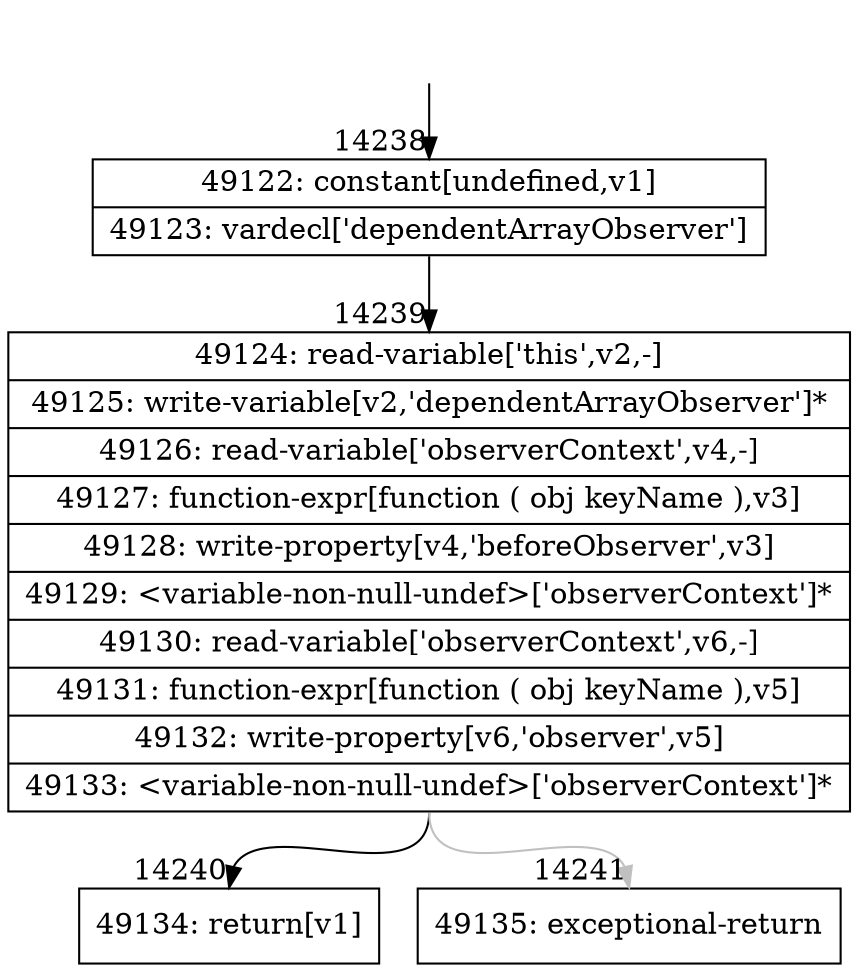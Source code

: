digraph {
rankdir="TD"
BB_entry1184[shape=none,label=""];
BB_entry1184 -> BB14238 [tailport=s, headport=n, headlabel="    14238"]
BB14238 [shape=record label="{49122: constant[undefined,v1]|49123: vardecl['dependentArrayObserver']}" ] 
BB14238 -> BB14239 [tailport=s, headport=n, headlabel="      14239"]
BB14239 [shape=record label="{49124: read-variable['this',v2,-]|49125: write-variable[v2,'dependentArrayObserver']*|49126: read-variable['observerContext',v4,-]|49127: function-expr[function ( obj keyName ),v3]|49128: write-property[v4,'beforeObserver',v3]|49129: \<variable-non-null-undef\>['observerContext']*|49130: read-variable['observerContext',v6,-]|49131: function-expr[function ( obj keyName ),v5]|49132: write-property[v6,'observer',v5]|49133: \<variable-non-null-undef\>['observerContext']*}" ] 
BB14239 -> BB14240 [tailport=s, headport=n, headlabel="      14240"]
BB14239 -> BB14241 [tailport=s, headport=n, color=gray, headlabel="      14241"]
BB14240 [shape=record label="{49134: return[v1]}" ] 
BB14241 [shape=record label="{49135: exceptional-return}" ] 
//#$~ 26371
}
